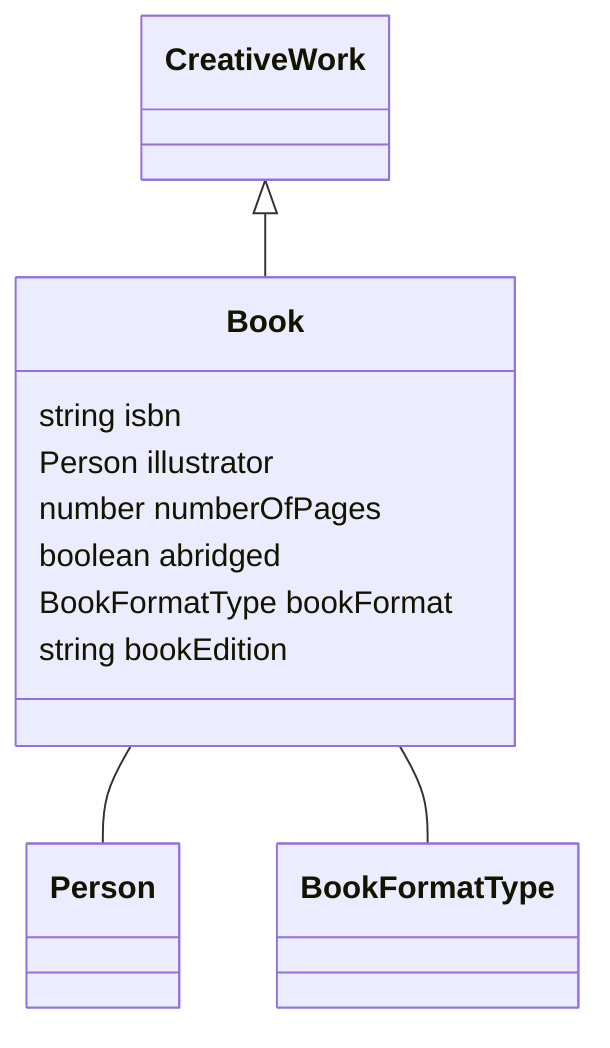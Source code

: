 classDiagram
  Book -- Person
Book -- BookFormatType


CreativeWork <|-- Book
class Book {

  string isbn
  Person illustrator
  number numberOfPages
  boolean abridged
  BookFormatType bookFormat
  string bookEdition

}